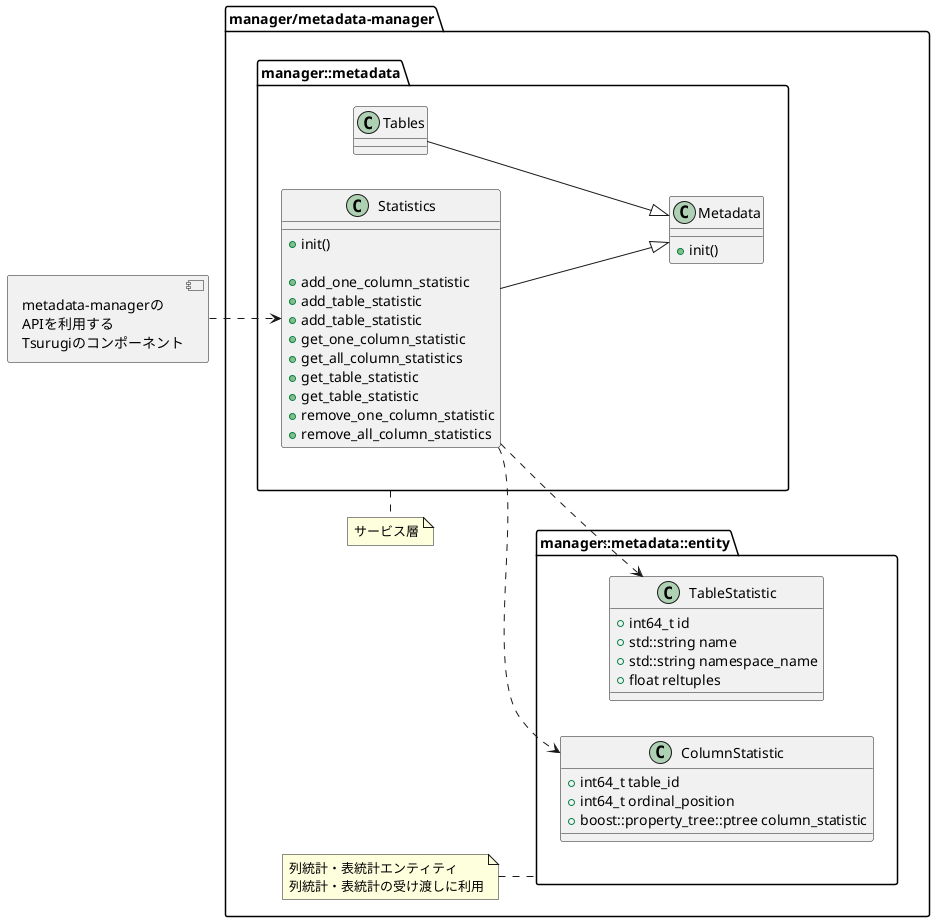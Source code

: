 @startuml ClassDiagram_overview
left to right direction
allowmixing

package "manager/metadata-manager" {

  package manager::metadata as manager_metadata{
    class "Metadata" as Metadata {
      {method}+init()
    }

    class Statistics {
      {method}+init()
      {method}
      {method}+add_one_column_statistic
      {method}+add_table_statistic
      {method}+add_table_statistic
      {method}+get_one_column_statistic
      {method}+get_all_column_statistics
      {method}+get_table_statistic
      {method}+get_table_statistic
      {method}+remove_one_column_statistic
      {method}+remove_all_column_statistics
    }
    
    class Tables {
      
    }
    
  }
    
    package manager::metadata::entity as entity{
      class TableStatistic {
        {field}+int64_t id
        {field}+std::string name
        {field}+std::string namespace_name
        {field}+float reltuples
      }
      
      class ColumnStatistic {
        {field}+int64_t table_id
        {field}+int64_t ordinal_position
        {field}+boost::property_tree::ptree column_statistic
      }
    }

  Statistics --|> Metadata
  Tables --|> Metadata
  Statistics ..> TableStatistic
  Statistics ..> ColumnStatistic
  
  note bottom of manager_metadata
  サービス層
  end note
  
  note left of entity
  列統計・表統計エンティティ
  列統計・表統計の受け渡しに利用
  end note
}

component "metadata-managerの\nAPIを利用する\nTsurugiのコンポーネント" as other_components 
other_components ..> Statistics
@enduml

@startuml ClassDiagram_overview_connection
title サービス層のオブジェクトとコネクションのオブジェクト図
left to right direction
allowmixing

package "manager/metadata-manager" {

  package manager::metadata as manager_metadata{
    object Tables
    object Statistics
  }
  
  package manager::metadata::db as manager_db{
    object "PGconn" as pg1
    object "PGconn" as pg2
  }

  pg1 : con = コネクション1のポインタ
  pg2 : con = コネクション2のポインタ
  
  Tables "1" --> "1" pg2
  Statistics "1" --> "1" pg1
    
  note bottom of manager_metadata
  サービス層
  end note
}

component "メタデータ格納先\n(PostgreSQL)" as metadata_store
pg1 ..> metadata_store : コネクション1
pg2 ..> metadata_store : コネクション2

@enduml

@startuml ClassDiagram_overview_dao
left to right direction
allowmixing

package "manager/metadata-manager" {
  package manager::metadata::db as manager_db{
  
    class "DBSessionManager" as DBSM {
    }

    package dao{

      class "StatisticsDAO" as StatisticsDAO{
      }
  
      class "TablesDAO" as TablesDAO{
      }
  

    }
  }

  package manager::metadata as manager_metadata{

    class "Metadata" as Metadata {
      {field}#DBSessionManager db_session_manager
    }
    
    class Statistics {
      {field}-StatisticsDAO sdao
      {field}-TablesDAO tdao
    }
    
    class Tables{
      {field}-TablesDAO tdao
    }

  }
  
  note bottom of manager_metadata
  サービス層
  end note
  
  note bottom of manager_db
  DBアクセス層
  end note

  Metadata "1" *--> "1" DBSM
  Tables "1" *-->"1" DBSM
  Statistics "1" *--> "1" DBSM
  Statistics -|> Metadata
  Tables -|> Metadata
  Statistics -> StatisticsDAO
  Statistics -> TablesDAO
  Tables -> TablesDAO
}

component "メタデータ\n格納先" as metadata_store

dao ..> metadata_store : 前処理済みプリペアード\nステートメント発行
DBSM ..> metadata_store : コネクション管理・\nトランザクション管理・\nクエリの前処理実行

@enduml

@startuml ClassDiagram_detail_dbsm
left to right direction
allowmixing

package "manager/metadata-manager" {
  package manager::metadata as manager_metadata{

    class "Metadata" as Metadata {
      {field}#DBSessionManager db_session_manager
    }
    
    class Statistics {
    }
    
    class Tables{
    }

  }
  
  package manager::metadata::db{
  
    class "DBSessionManager" as DBSM {
      {field}-{static}PGconn *connection

      {method}+{static}ErrorCode get_dao(TableName table_name, GenericDAO *&gdao)
      {method}
      {method}-{static}bool is_open()
      {method}+{static}ErrorCode connect()
      {method}+{static}ErrorCode close()
      {method}
      {method}+{static}ErrorCode start_transaction()
      {method}+{static}ErrorCode commit()
      {method}+{static}ErrorCode rollback()
      {method}+{static}ErrorCode set_always_secure_search_path()
    }
  
    class Config {
      {field}-{static}std::string connection_string
      {method}+{static}void init()
      {method}+{static}std::string get_connection_string()
    }
  }
  
  note bottom of manager_metadata
  サービス層
  end note

  Metadata "1" *--> "1" DBSM
  Tables "1" *--> "1" DBSM
  Statistics "1" *--> "1" DBSM
  Statistics -|> Metadata
  Tables -|> Metadata
  
  DBSM .> Config

}

component "OSの環境変数" as os
Config ..> os

@enduml

@startuml ClassDiagram_detail_dao
left to right direction

package "manager/metadata-manager" {
  
  package manager::metadata::db::dao{
  
    abstract class GenericDAO
    {
      {field}#TableName table_name
	    {field}#PGconn *connection
      {method}#bool prepare(const char* &name, const char* &statement)
	    {method}#bool exec_prepared(const char* &name, std::vector<char const *> &paramValues, PGresult *&res)
	    {method}+GenericDAO(PGconn *connection, TableName table_name)
	    {method}+virtual ~GenericDAO()
      {method}-bool prepare()
    }

    class "StatisticsDAO" as StatisticsDAO{
      {method}+upsert_one_column_statistic_by_table_id_column_ordinal_position( column_statistic, table_id, ordinal_position)
      {method}+select_one_column_statistic_by_table_id_column_ordinal_position( column_statistic, table_id, ordinal_position)
      {method}+select_all_column_statistic_by_table_id( column_statistics, table_id)
      {method}+delete_all_column_statistic_by_table_id( table_id)
      {method}+delete_one_column_statistic_by_table_id_column_ordinal_position( table_id, ordinal_position)
    }
  
    class "TablesDAO" as TablesDAO{
      {method}+update_reltuples_by_table_name(reltuples, table_name)
      {method}+update_reltuples_by_table_id(reltuples, table_id)
      {method}+select_table_statistic_by_table_name( tables, table_name)
      {method}+select_table_statistic_by_table_id( tables, table_id)
    }
  
  }

  StatisticsDAO -|> GenericDAO
  TablesDAO -|> GenericDAO
}

@enduml

@startuml ClassDiagram_detail_dialect
left to right direction

package "manager/metadata-manager" {

  package manager::metadata::db::dao{

    abstract class GenericDAO
    {
    }

    package dialect{
      class DialectStrategy
      {
        -{field}{static}{method}Dialect* instance;
        +{method}{static}{method}Dialect* getInstance();
      }
  
      abstract class Dialect {

	      {method}virtual ~Dialect(){};
        {method}
        {method}// StatisticsDAO
	      {method}virtual const char *statistics_dao_upsert_one_column_statistic_by_table_id_column_ordinal_position() = 0;
	      {method}virtual const char *statistics_dao_select_one_column_statistic_by_table_id_column_ordinal_position() = 0;
	      {method}virtual const char *statistics_dao_select_all_column_statistic_by_table_id() = 0;
        {method}virtual const char *statistics_dao_delete_all_column_statistic_by_table_id() = 0;
        {method}virtual const char *statistics_dao_delete_one_column_statistic_by_table_id_column_ordinal_position() = 0;
        {method}
        {method}// TablesDAO
        {method}virtual const char* tables_dao_update_reltuples_by_table_id() = 0;
        {method}virtual const char* tables_dao_update_reltuples_by_table_name() = 0;
        {method}virtual const char* tables_dao_select_table_statistic_by_table_id() = 0;
        {method}virtual const char* tables_dao_select_table_statistic_by_table_name() = 0;
      }
  
      class PostgreSQLDialect
      {
      }
    }
  }
  
  GenericDAO ..> DialectStrategy
  
  PostgreSQLDialect -|> Dialect
  DialectStrategy -> PostgreSQLDialect
  
}

@enduml

@startuml ClassDiagram_detail_dao_enum
left to right direction

package "manager/metadata-manager" {

  package manager::metadata::db::dao{

    enum TableName
    {
	    STATISTICS
      TABLES
    }
  
    enum StatementName{
      STATISTICS_DAO_UPSERT_ONE_COLUMN_STATISTIC_BY_TABLE_ID_COLUMN_ORDINAL_POSITION
      STATISTICS_DAO_SELECT_ONE_COLUMN_STATISTIC_BY_TABLE_ID_COLUMN_ORDINAL_POSITION
      STATISTICS_DAO_SELECT_ALL_COLUMN_STATISTIC_BY_TABLE_ID
      STATISTICS_DAO_DELETE_ALL_COLUMN_STATISTIC_BY_TABLE_ID
      STATISTICS_DAO_DELETE_ONE_COLUMN_STATISTIC_BY_TABLE_ID_COLUMN_ORDINAL_POSITION
      TABLES_DAO_UPDATE_RELTUPLES_BY_TABLE_NAME
      TABLES_DAO_UPDATE_RELTUPLES_BY_TABLE_ID
      TABLES_DAO_SELECT_TABLE_STATISTIC_BY_TABLE_NAME
      TABLES_DAO_SELECT_TABLE_STATISTIC_BY_TABLE_ID
    }
  
    abstract class GenericDAO
    {
    }
  }
  
  GenericDAO ..> TableName
  GenericDAO ..> StatementName
  
}

@enduml
